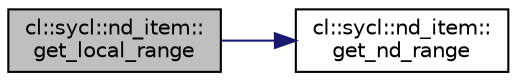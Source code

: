 digraph "cl::sycl::nd_item::get_local_range"
{
 // INTERACTIVE_SVG=YES
  bgcolor="transparent";
  edge [fontname="Helvetica",fontsize="10",labelfontname="Helvetica",labelfontsize="10"];
  node [fontname="Helvetica",fontsize="10",shape=record];
  rankdir="LR";
  Node1 [label="cl::sycl::nd_item::\lget_local_range",height=0.2,width=0.4,color="black", fillcolor="grey75", style="filled", fontcolor="black"];
  Node1 -> Node2 [color="midnightblue",fontsize="10",style="solid",fontname="Helvetica"];
  Node2 [label="cl::sycl::nd_item::\lget_nd_range",height=0.2,width=0.4,color="black",URL="$group__parallelism.html#a8af188fe187ca9307cb498f13bf36796",tooltip="Return the nd_range<> of the current execution. "];
}
